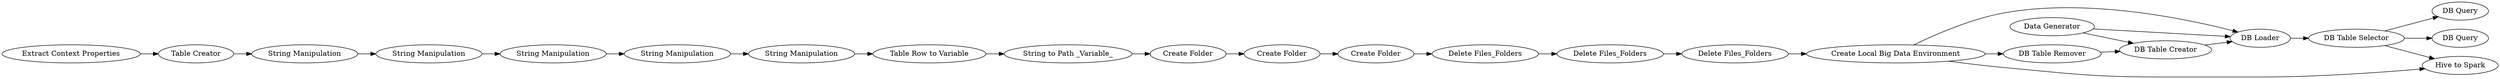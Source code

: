 digraph {
	1870 -> 1874
	1870 -> 1872
	1864 -> 1865
	1839 -> 1840
	1 -> 6
	6 -> 8
	3 -> 7
	1859 -> 1860
	1870 -> 1871
	9 -> 1839
	1842 -> 1859
	1 -> 1872
	1862 -> 1864
	1869 -> 1
	1868 -> 1869
	1 -> 7
	1860 -> 1863
	7 -> 1870
	1840 -> 1841
	1844 -> 1842
	3 -> 8
	1841 -> 1844
	8 -> 7
	1863 -> 1862
	1867 -> 1868
	1865 -> 1867
	1841 [label="String Manipulation"]
	7 [label="DB Loader"]
	9 [label="Extract Context Properties"]
	1868 [label="Delete Files_Folders"]
	8 [label="DB Table Creator"]
	1867 [label="Delete Files_Folders"]
	1860 [label="Table Row to Variable"]
	3 [label="Data Generator"]
	1865 [label="Create Folder"]
	1840 [label="String Manipulation"]
	1839 [label="Table Creator"]
	1863 [label="String to Path _Variable_"]
	1869 [label="Delete Files_Folders"]
	6 [label="DB Table Remover"]
	1862 [label="Create Folder"]
	1859 [label="String Manipulation"]
	1872 [label="Hive to Spark"]
	1874 [label="DB Query"]
	1 [label="Create Local Big Data Environment"]
	1870 [label="DB Table Selector"]
	1864 [label="Create Folder"]
	1842 [label="String Manipulation"]
	1844 [label="String Manipulation"]
	1871 [label="DB Query"]
	rankdir=LR
}
